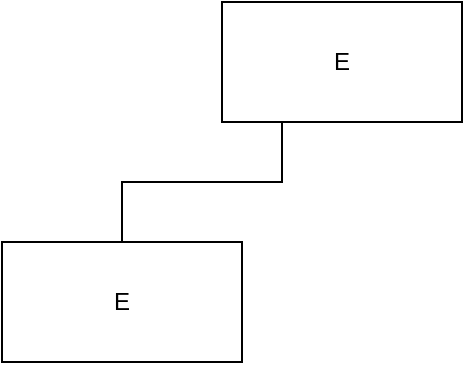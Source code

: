 <mxfile>
    <diagram id="3ok1bJAo3nS6XEV0mYMr" name="Page-1">
        <mxGraphModel dx="371" dy="202" grid="1" gridSize="10" guides="1" tooltips="1" connect="1" arrows="1" fold="1" page="1" pageScale="1" pageWidth="850" pageHeight="1100" math="0" shadow="0">
            <root>
                <mxCell id="0"/>
                <mxCell id="1" parent="0"/>
                <mxCell id="3" style="edgeStyle=orthogonalEdgeStyle;html=1;endArrow=none;endFill=0;entryX=0.5;entryY=0;entryDx=0;entryDy=0;exitX=0.25;exitY=1;exitDx=0;exitDy=0;rounded=0;" edge="1" parent="1" source="2" target="4">
                    <mxGeometry relative="1" as="geometry">
                        <mxPoint x="460" y="160" as="targetPoint"/>
                    </mxGeometry>
                </mxCell>
                <mxCell id="2" value="E" style="rounded=0;whiteSpace=wrap;html=1;" vertex="1" parent="1">
                    <mxGeometry x="400" y="40" width="120" height="60" as="geometry"/>
                </mxCell>
                <mxCell id="4" value="E" style="rounded=0;whiteSpace=wrap;html=1;" vertex="1" parent="1">
                    <mxGeometry x="290" y="160" width="120" height="60" as="geometry"/>
                </mxCell>
            </root>
        </mxGraphModel>
    </diagram>
</mxfile>